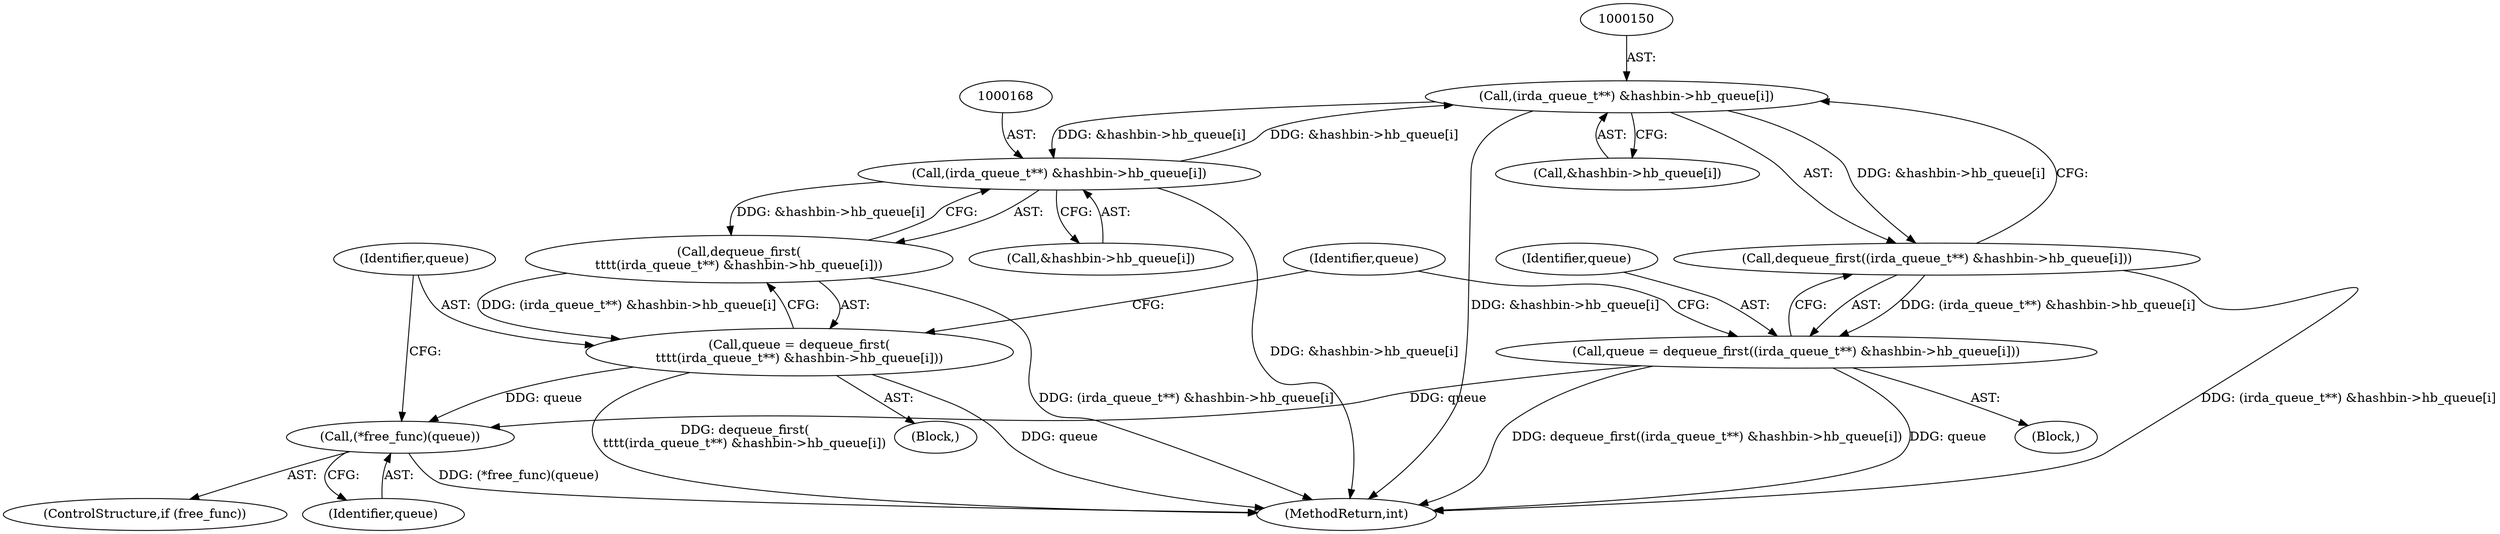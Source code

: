 digraph "1_linux_4c03b862b12f980456f9de92db6d508a4999b788@array" {
"1000149" [label="(Call,(irda_queue_t**) &hashbin->hb_queue[i])"];
"1000167" [label="(Call,(irda_queue_t**) &hashbin->hb_queue[i])"];
"1000149" [label="(Call,(irda_queue_t**) &hashbin->hb_queue[i])"];
"1000148" [label="(Call,dequeue_first((irda_queue_t**) &hashbin->hb_queue[i]))"];
"1000146" [label="(Call,queue = dequeue_first((irda_queue_t**) &hashbin->hb_queue[i]))"];
"1000162" [label="(Call,(*free_func)(queue))"];
"1000166" [label="(Call,dequeue_first(\n\t\t\t\t(irda_queue_t**) &hashbin->hb_queue[i]))"];
"1000164" [label="(Call,queue = dequeue_first(\n\t\t\t\t(irda_queue_t**) &hashbin->hb_queue[i]))"];
"1000204" [label="(MethodReturn,int)"];
"1000149" [label="(Call,(irda_queue_t**) &hashbin->hb_queue[i])"];
"1000169" [label="(Call,&hashbin->hb_queue[i])"];
"1000145" [label="(Block,)"];
"1000151" [label="(Call,&hashbin->hb_queue[i])"];
"1000166" [label="(Call,dequeue_first(\n\t\t\t\t(irda_queue_t**) &hashbin->hb_queue[i]))"];
"1000147" [label="(Identifier,queue)"];
"1000146" [label="(Call,queue = dequeue_first((irda_queue_t**) &hashbin->hb_queue[i]))"];
"1000167" [label="(Call,(irda_queue_t**) &hashbin->hb_queue[i])"];
"1000162" [label="(Call,(*free_func)(queue))"];
"1000160" [label="(ControlStructure,if (free_func))"];
"1000148" [label="(Call,dequeue_first((irda_queue_t**) &hashbin->hb_queue[i]))"];
"1000158" [label="(Identifier,queue)"];
"1000159" [label="(Block,)"];
"1000165" [label="(Identifier,queue)"];
"1000164" [label="(Call,queue = dequeue_first(\n\t\t\t\t(irda_queue_t**) &hashbin->hb_queue[i]))"];
"1000163" [label="(Identifier,queue)"];
"1000149" -> "1000148"  [label="AST: "];
"1000149" -> "1000151"  [label="CFG: "];
"1000150" -> "1000149"  [label="AST: "];
"1000151" -> "1000149"  [label="AST: "];
"1000148" -> "1000149"  [label="CFG: "];
"1000149" -> "1000204"  [label="DDG: &hashbin->hb_queue[i]"];
"1000149" -> "1000148"  [label="DDG: &hashbin->hb_queue[i]"];
"1000167" -> "1000149"  [label="DDG: &hashbin->hb_queue[i]"];
"1000149" -> "1000167"  [label="DDG: &hashbin->hb_queue[i]"];
"1000167" -> "1000166"  [label="AST: "];
"1000167" -> "1000169"  [label="CFG: "];
"1000168" -> "1000167"  [label="AST: "];
"1000169" -> "1000167"  [label="AST: "];
"1000166" -> "1000167"  [label="CFG: "];
"1000167" -> "1000204"  [label="DDG: &hashbin->hb_queue[i]"];
"1000167" -> "1000166"  [label="DDG: &hashbin->hb_queue[i]"];
"1000148" -> "1000146"  [label="AST: "];
"1000146" -> "1000148"  [label="CFG: "];
"1000148" -> "1000204"  [label="DDG: (irda_queue_t**) &hashbin->hb_queue[i]"];
"1000148" -> "1000146"  [label="DDG: (irda_queue_t**) &hashbin->hb_queue[i]"];
"1000146" -> "1000145"  [label="AST: "];
"1000147" -> "1000146"  [label="AST: "];
"1000158" -> "1000146"  [label="CFG: "];
"1000146" -> "1000204"  [label="DDG: dequeue_first((irda_queue_t**) &hashbin->hb_queue[i])"];
"1000146" -> "1000204"  [label="DDG: queue"];
"1000146" -> "1000162"  [label="DDG: queue"];
"1000162" -> "1000160"  [label="AST: "];
"1000162" -> "1000163"  [label="CFG: "];
"1000163" -> "1000162"  [label="AST: "];
"1000165" -> "1000162"  [label="CFG: "];
"1000162" -> "1000204"  [label="DDG: (*free_func)(queue)"];
"1000164" -> "1000162"  [label="DDG: queue"];
"1000166" -> "1000164"  [label="AST: "];
"1000164" -> "1000166"  [label="CFG: "];
"1000166" -> "1000204"  [label="DDG: (irda_queue_t**) &hashbin->hb_queue[i]"];
"1000166" -> "1000164"  [label="DDG: (irda_queue_t**) &hashbin->hb_queue[i]"];
"1000164" -> "1000159"  [label="AST: "];
"1000165" -> "1000164"  [label="AST: "];
"1000158" -> "1000164"  [label="CFG: "];
"1000164" -> "1000204"  [label="DDG: dequeue_first(\n\t\t\t\t(irda_queue_t**) &hashbin->hb_queue[i])"];
"1000164" -> "1000204"  [label="DDG: queue"];
}
